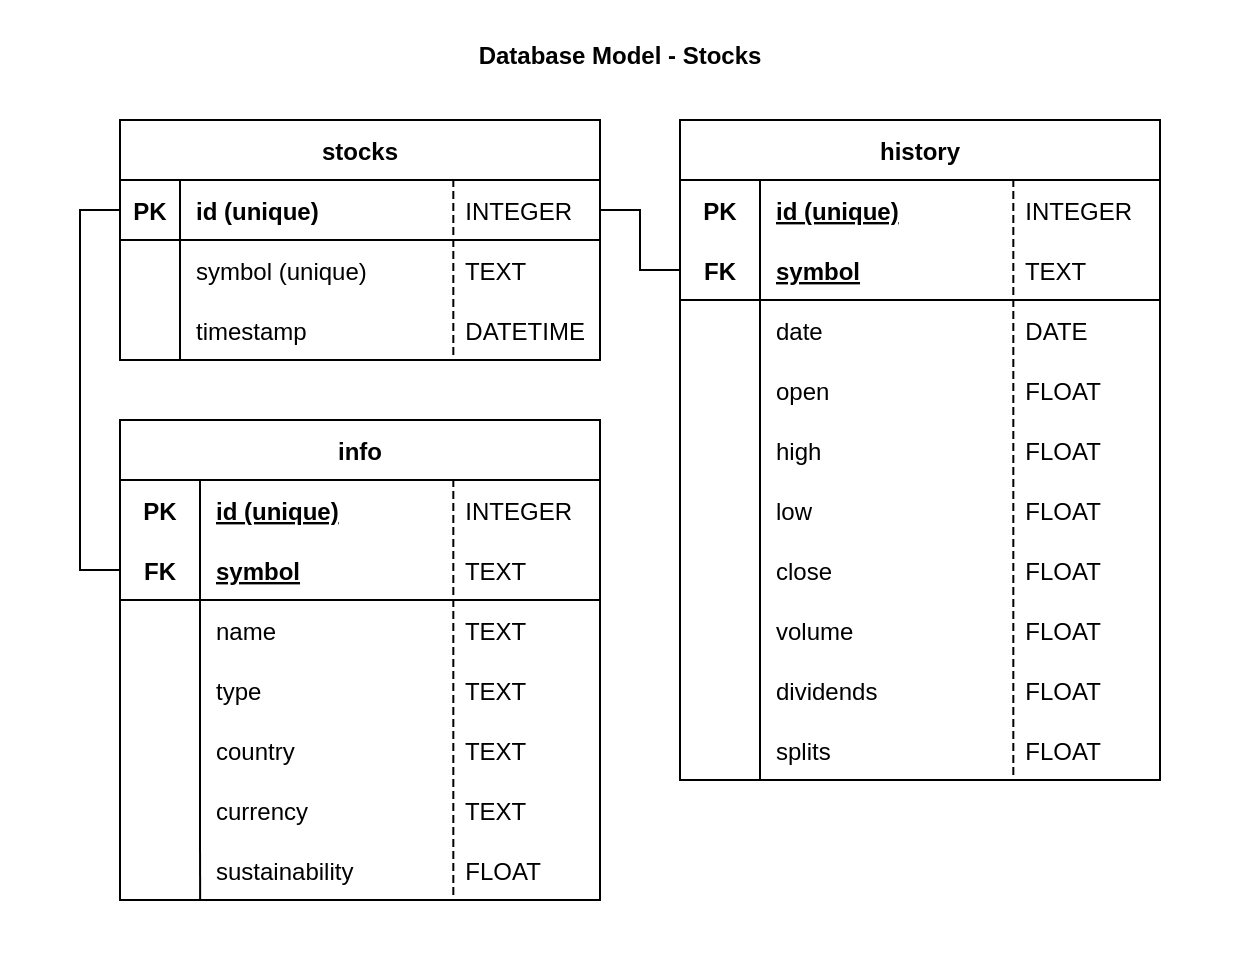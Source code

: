 <mxfile version="20.2.7" type="device"><diagram name="Page-1" id="2ca16b54-16f6-2749-3443-fa8db7711227"><mxGraphModel dx="902" dy="1035" grid="1" gridSize="10" guides="1" tooltips="1" connect="1" arrows="1" fold="1" page="1" pageScale="1" pageWidth="1100" pageHeight="850" background="none" math="0" shadow="0"><root><mxCell id="0"/><mxCell id="1" parent="0"/><mxCell id="oxZOKNevLiVdZAd4e6vF-1" value="&lt;br&gt;Database Model - Stocks" style="rounded=0;whiteSpace=wrap;html=1;verticalAlign=top;fontStyle=1;strokeWidth=0;strokeColor=none;" parent="1" vertex="1"><mxGeometry x="50" width="620" height="480" as="geometry"/></mxCell><mxCell id="cSZ2dbXi6TqptSSzIAJE-77" value="" style="group" parent="1" vertex="1" connectable="0"><mxGeometry x="110" y="60" width="240" height="390" as="geometry"/></mxCell><mxCell id="3Ti9uLNWOgjuIZVz-vYX-1" value="stocks" style="shape=table;startSize=30;container=1;collapsible=1;childLayout=tableLayout;fixedRows=1;rowLines=0;fontStyle=1;align=center;resizeLast=1;" parent="cSZ2dbXi6TqptSSzIAJE-77" vertex="1"><mxGeometry width="240" height="120" as="geometry"/></mxCell><mxCell id="3Ti9uLNWOgjuIZVz-vYX-2" value="" style="shape=tableRow;horizontal=0;startSize=0;swimlaneHead=0;swimlaneBody=0;fillColor=none;collapsible=0;dropTarget=0;points=[[0,0.5],[1,0.5]];portConstraint=eastwest;top=0;left=0;right=0;bottom=1;" parent="3Ti9uLNWOgjuIZVz-vYX-1" vertex="1"><mxGeometry y="30" width="240" height="30" as="geometry"/></mxCell><mxCell id="3Ti9uLNWOgjuIZVz-vYX-3" value="PK" style="shape=partialRectangle;connectable=0;fillColor=none;top=0;left=0;bottom=0;right=0;fontStyle=1;overflow=hidden;" parent="3Ti9uLNWOgjuIZVz-vYX-2" vertex="1"><mxGeometry width="30" height="30" as="geometry"><mxRectangle width="30" height="30" as="alternateBounds"/></mxGeometry></mxCell><mxCell id="3Ti9uLNWOgjuIZVz-vYX-4" value="id (unique)" style="shape=partialRectangle;connectable=0;fillColor=none;top=0;left=0;bottom=0;right=0;align=left;spacingLeft=6;fontStyle=1;overflow=hidden;" parent="3Ti9uLNWOgjuIZVz-vYX-2" vertex="1"><mxGeometry x="30" width="210" height="30" as="geometry"><mxRectangle width="210" height="30" as="alternateBounds"/></mxGeometry></mxCell><mxCell id="3Ti9uLNWOgjuIZVz-vYX-5" value="" style="shape=tableRow;horizontal=0;startSize=0;swimlaneHead=0;swimlaneBody=0;fillColor=none;collapsible=0;dropTarget=0;points=[[0,0.5],[1,0.5]];portConstraint=eastwest;top=0;left=0;right=0;bottom=0;" parent="3Ti9uLNWOgjuIZVz-vYX-1" vertex="1"><mxGeometry y="60" width="240" height="30" as="geometry"/></mxCell><mxCell id="3Ti9uLNWOgjuIZVz-vYX-6" value="" style="shape=partialRectangle;connectable=0;fillColor=none;top=0;left=0;bottom=0;right=0;editable=1;overflow=hidden;" parent="3Ti9uLNWOgjuIZVz-vYX-5" vertex="1"><mxGeometry width="30" height="30" as="geometry"><mxRectangle width="30" height="30" as="alternateBounds"/></mxGeometry></mxCell><mxCell id="3Ti9uLNWOgjuIZVz-vYX-7" value="symbol (unique)" style="shape=partialRectangle;connectable=0;fillColor=none;top=0;left=0;bottom=0;right=0;align=left;spacingLeft=6;overflow=hidden;" parent="3Ti9uLNWOgjuIZVz-vYX-5" vertex="1"><mxGeometry x="30" width="210" height="30" as="geometry"><mxRectangle width="210" height="30" as="alternateBounds"/></mxGeometry></mxCell><mxCell id="3Ti9uLNWOgjuIZVz-vYX-8" value="" style="shape=tableRow;horizontal=0;startSize=0;swimlaneHead=0;swimlaneBody=0;fillColor=none;collapsible=0;dropTarget=0;points=[[0,0.5],[1,0.5]];portConstraint=eastwest;top=0;left=0;right=0;bottom=0;" parent="3Ti9uLNWOgjuIZVz-vYX-1" vertex="1"><mxGeometry y="90" width="240" height="30" as="geometry"/></mxCell><mxCell id="3Ti9uLNWOgjuIZVz-vYX-9" value="" style="shape=partialRectangle;connectable=0;fillColor=none;top=0;left=0;bottom=0;right=0;editable=1;overflow=hidden;" parent="3Ti9uLNWOgjuIZVz-vYX-8" vertex="1"><mxGeometry width="30" height="30" as="geometry"><mxRectangle width="30" height="30" as="alternateBounds"/></mxGeometry></mxCell><mxCell id="3Ti9uLNWOgjuIZVz-vYX-10" value="timestamp" style="shape=partialRectangle;connectable=0;fillColor=none;top=0;left=0;bottom=0;right=0;align=left;spacingLeft=6;overflow=hidden;" parent="3Ti9uLNWOgjuIZVz-vYX-8" vertex="1"><mxGeometry x="30" width="210" height="30" as="geometry"><mxRectangle width="210" height="30" as="alternateBounds"/></mxGeometry></mxCell><mxCell id="cSZ2dbXi6TqptSSzIAJE-1" value="  INTEGER" style="shape=partialRectangle;fillColor=none;align=left;verticalAlign=middle;strokeColor=none;spacingLeft=34;rotatable=0;points=[[0,0.5],[1,0.5]];portConstraint=eastwest;dropTarget=0;" parent="cSZ2dbXi6TqptSSzIAJE-77" vertex="1"><mxGeometry x="130" y="30" width="110" height="30" as="geometry"/></mxCell><mxCell id="cSZ2dbXi6TqptSSzIAJE-2" value="" style="shape=partialRectangle;top=0;left=0;bottom=0;fillColor=none;stokeWidth=1;dashed=1;align=left;verticalAlign=middle;spacingLeft=4;spacingRight=4;overflow=hidden;rotatable=0;points=[];portConstraint=eastwest;part=1;" parent="cSZ2dbXi6TqptSSzIAJE-1" vertex="1" connectable="0"><mxGeometry width="36.667" height="30" as="geometry"/></mxCell><mxCell id="cSZ2dbXi6TqptSSzIAJE-3" value="  TEXT" style="shape=partialRectangle;fillColor=none;align=left;verticalAlign=middle;strokeColor=none;spacingLeft=34;rotatable=0;points=[[0,0.5],[1,0.5]];portConstraint=eastwest;dropTarget=0;" parent="cSZ2dbXi6TqptSSzIAJE-77" vertex="1"><mxGeometry x="130" y="60" width="110" height="30" as="geometry"/></mxCell><mxCell id="cSZ2dbXi6TqptSSzIAJE-4" value="" style="shape=partialRectangle;top=0;left=0;bottom=0;fillColor=none;stokeWidth=1;dashed=1;align=left;verticalAlign=middle;spacingLeft=4;spacingRight=4;overflow=hidden;rotatable=0;points=[];portConstraint=eastwest;part=1;" parent="cSZ2dbXi6TqptSSzIAJE-3" vertex="1" connectable="0"><mxGeometry width="36.667" height="30" as="geometry"/></mxCell><mxCell id="cSZ2dbXi6TqptSSzIAJE-5" value="  DATETIME" style="shape=partialRectangle;fillColor=none;align=left;verticalAlign=middle;strokeColor=none;spacingLeft=34;rotatable=0;points=[[0,0.5],[1,0.5]];portConstraint=eastwest;dropTarget=0;" parent="cSZ2dbXi6TqptSSzIAJE-77" vertex="1"><mxGeometry x="130" y="90" width="110" height="30" as="geometry"/></mxCell><mxCell id="cSZ2dbXi6TqptSSzIAJE-6" value="" style="shape=partialRectangle;top=0;left=0;bottom=0;fillColor=none;stokeWidth=1;dashed=1;align=left;verticalAlign=middle;spacingLeft=4;spacingRight=4;overflow=hidden;rotatable=0;points=[];portConstraint=eastwest;part=1;" parent="cSZ2dbXi6TqptSSzIAJE-5" vertex="1" connectable="0"><mxGeometry width="36.667" height="30" as="geometry"/></mxCell><mxCell id="cSZ2dbXi6TqptSSzIAJE-76" value="" style="group" parent="cSZ2dbXi6TqptSSzIAJE-77" vertex="1" connectable="0"><mxGeometry y="150" width="240" height="240" as="geometry"/></mxCell><mxCell id="3Ti9uLNWOgjuIZVz-vYX-15" value="info" style="shape=table;startSize=30;container=1;collapsible=1;childLayout=tableLayout;fixedRows=1;rowLines=0;fontStyle=1;align=center;resizeLast=1;" parent="cSZ2dbXi6TqptSSzIAJE-76" vertex="1"><mxGeometry width="240" height="240" as="geometry"/></mxCell><mxCell id="3Ti9uLNWOgjuIZVz-vYX-16" value="" style="shape=tableRow;horizontal=0;startSize=0;swimlaneHead=0;swimlaneBody=0;fillColor=none;collapsible=0;dropTarget=0;points=[[0,0.5],[1,0.5]];portConstraint=eastwest;top=0;left=0;right=0;bottom=0;" parent="3Ti9uLNWOgjuIZVz-vYX-15" vertex="1"><mxGeometry y="30" width="240" height="30" as="geometry"/></mxCell><mxCell id="3Ti9uLNWOgjuIZVz-vYX-17" value="PK" style="shape=partialRectangle;connectable=0;fillColor=none;top=0;left=0;bottom=0;right=0;fontStyle=1;overflow=hidden;" parent="3Ti9uLNWOgjuIZVz-vYX-16" vertex="1"><mxGeometry width="40" height="30" as="geometry"><mxRectangle width="40" height="30" as="alternateBounds"/></mxGeometry></mxCell><mxCell id="3Ti9uLNWOgjuIZVz-vYX-18" value="id (unique)" style="shape=partialRectangle;connectable=0;fillColor=none;top=0;left=0;bottom=0;right=0;align=left;spacingLeft=6;fontStyle=5;overflow=hidden;" parent="3Ti9uLNWOgjuIZVz-vYX-16" vertex="1"><mxGeometry x="40" width="200" height="30" as="geometry"><mxRectangle width="200" height="30" as="alternateBounds"/></mxGeometry></mxCell><mxCell id="3Ti9uLNWOgjuIZVz-vYX-19" value="" style="shape=tableRow;horizontal=0;startSize=0;swimlaneHead=0;swimlaneBody=0;fillColor=none;collapsible=0;dropTarget=0;points=[[0,0.5],[1,0.5]];portConstraint=eastwest;top=0;left=0;right=0;bottom=1;" parent="3Ti9uLNWOgjuIZVz-vYX-15" vertex="1"><mxGeometry y="60" width="240" height="30" as="geometry"/></mxCell><mxCell id="3Ti9uLNWOgjuIZVz-vYX-20" value="FK" style="shape=partialRectangle;connectable=0;fillColor=none;top=0;left=0;bottom=0;right=0;fontStyle=1;overflow=hidden;" parent="3Ti9uLNWOgjuIZVz-vYX-19" vertex="1"><mxGeometry width="40" height="30" as="geometry"><mxRectangle width="40" height="30" as="alternateBounds"/></mxGeometry></mxCell><mxCell id="3Ti9uLNWOgjuIZVz-vYX-21" value="symbol" style="shape=partialRectangle;connectable=0;fillColor=none;top=0;left=0;bottom=0;right=0;align=left;spacingLeft=6;fontStyle=5;overflow=hidden;" parent="3Ti9uLNWOgjuIZVz-vYX-19" vertex="1"><mxGeometry x="40" width="200" height="30" as="geometry"><mxRectangle width="200" height="30" as="alternateBounds"/></mxGeometry></mxCell><mxCell id="3Ti9uLNWOgjuIZVz-vYX-22" value="" style="shape=tableRow;horizontal=0;startSize=0;swimlaneHead=0;swimlaneBody=0;fillColor=none;collapsible=0;dropTarget=0;points=[[0,0.5],[1,0.5]];portConstraint=eastwest;top=0;left=0;right=0;bottom=0;" parent="3Ti9uLNWOgjuIZVz-vYX-15" vertex="1"><mxGeometry y="90" width="240" height="30" as="geometry"/></mxCell><mxCell id="3Ti9uLNWOgjuIZVz-vYX-23" value="" style="shape=partialRectangle;connectable=0;fillColor=none;top=0;left=0;bottom=0;right=0;editable=1;overflow=hidden;" parent="3Ti9uLNWOgjuIZVz-vYX-22" vertex="1"><mxGeometry width="40" height="30" as="geometry"><mxRectangle width="40" height="30" as="alternateBounds"/></mxGeometry></mxCell><mxCell id="3Ti9uLNWOgjuIZVz-vYX-24" value="name" style="shape=partialRectangle;connectable=0;fillColor=none;top=0;left=0;bottom=0;right=0;align=left;spacingLeft=6;overflow=hidden;" parent="3Ti9uLNWOgjuIZVz-vYX-22" vertex="1"><mxGeometry x="40" width="200" height="30" as="geometry"><mxRectangle width="200" height="30" as="alternateBounds"/></mxGeometry></mxCell><mxCell id="cSZ2dbXi6TqptSSzIAJE-9" value="" style="shape=tableRow;horizontal=0;startSize=0;swimlaneHead=0;swimlaneBody=0;fillColor=none;collapsible=0;dropTarget=0;points=[[0,0.5],[1,0.5]];portConstraint=eastwest;top=0;left=0;right=0;bottom=0;" parent="3Ti9uLNWOgjuIZVz-vYX-15" vertex="1"><mxGeometry y="120" width="240" height="30" as="geometry"/></mxCell><mxCell id="cSZ2dbXi6TqptSSzIAJE-10" value="" style="shape=partialRectangle;connectable=0;fillColor=none;top=0;left=0;bottom=0;right=0;editable=1;overflow=hidden;" parent="cSZ2dbXi6TqptSSzIAJE-9" vertex="1"><mxGeometry width="40" height="30" as="geometry"><mxRectangle width="40" height="30" as="alternateBounds"/></mxGeometry></mxCell><mxCell id="cSZ2dbXi6TqptSSzIAJE-11" value="type" style="shape=partialRectangle;connectable=0;fillColor=none;top=0;left=0;bottom=0;right=0;align=left;spacingLeft=6;overflow=hidden;" parent="cSZ2dbXi6TqptSSzIAJE-9" vertex="1"><mxGeometry x="40" width="200" height="30" as="geometry"><mxRectangle width="200" height="30" as="alternateBounds"/></mxGeometry></mxCell><mxCell id="cSZ2dbXi6TqptSSzIAJE-12" value="" style="shape=tableRow;horizontal=0;startSize=0;swimlaneHead=0;swimlaneBody=0;fillColor=none;collapsible=0;dropTarget=0;points=[[0,0.5],[1,0.5]];portConstraint=eastwest;top=0;left=0;right=0;bottom=0;" parent="3Ti9uLNWOgjuIZVz-vYX-15" vertex="1"><mxGeometry y="150" width="240" height="30" as="geometry"/></mxCell><mxCell id="cSZ2dbXi6TqptSSzIAJE-13" value="" style="shape=partialRectangle;connectable=0;fillColor=none;top=0;left=0;bottom=0;right=0;editable=1;overflow=hidden;" parent="cSZ2dbXi6TqptSSzIAJE-12" vertex="1"><mxGeometry width="40" height="30" as="geometry"><mxRectangle width="40" height="30" as="alternateBounds"/></mxGeometry></mxCell><mxCell id="cSZ2dbXi6TqptSSzIAJE-14" value="country" style="shape=partialRectangle;connectable=0;fillColor=none;top=0;left=0;bottom=0;right=0;align=left;spacingLeft=6;overflow=hidden;" parent="cSZ2dbXi6TqptSSzIAJE-12" vertex="1"><mxGeometry x="40" width="200" height="30" as="geometry"><mxRectangle width="200" height="30" as="alternateBounds"/></mxGeometry></mxCell><mxCell id="cSZ2dbXi6TqptSSzIAJE-15" value="" style="shape=tableRow;horizontal=0;startSize=0;swimlaneHead=0;swimlaneBody=0;fillColor=none;collapsible=0;dropTarget=0;points=[[0,0.5],[1,0.5]];portConstraint=eastwest;top=0;left=0;right=0;bottom=0;" parent="3Ti9uLNWOgjuIZVz-vYX-15" vertex="1"><mxGeometry y="180" width="240" height="30" as="geometry"/></mxCell><mxCell id="cSZ2dbXi6TqptSSzIAJE-16" value="" style="shape=partialRectangle;connectable=0;fillColor=none;top=0;left=0;bottom=0;right=0;editable=1;overflow=hidden;" parent="cSZ2dbXi6TqptSSzIAJE-15" vertex="1"><mxGeometry width="40" height="30" as="geometry"><mxRectangle width="40" height="30" as="alternateBounds"/></mxGeometry></mxCell><mxCell id="cSZ2dbXi6TqptSSzIAJE-17" value="currency" style="shape=partialRectangle;connectable=0;fillColor=none;top=0;left=0;bottom=0;right=0;align=left;spacingLeft=6;overflow=hidden;" parent="cSZ2dbXi6TqptSSzIAJE-15" vertex="1"><mxGeometry x="40" width="200" height="30" as="geometry"><mxRectangle width="200" height="30" as="alternateBounds"/></mxGeometry></mxCell><mxCell id="cSZ2dbXi6TqptSSzIAJE-42" value="  INTEGER" style="shape=partialRectangle;fillColor=none;align=left;verticalAlign=middle;strokeColor=none;spacingLeft=34;rotatable=0;points=[[0,0.5],[1,0.5]];portConstraint=eastwest;dropTarget=0;" parent="cSZ2dbXi6TqptSSzIAJE-76" vertex="1"><mxGeometry x="130" y="30" width="110" height="30" as="geometry"/></mxCell><mxCell id="cSZ2dbXi6TqptSSzIAJE-43" value="" style="shape=partialRectangle;top=0;left=0;bottom=0;fillColor=none;stokeWidth=1;dashed=1;align=left;verticalAlign=middle;spacingLeft=4;spacingRight=4;overflow=hidden;rotatable=0;points=[];portConstraint=eastwest;part=1;" parent="cSZ2dbXi6TqptSSzIAJE-42" vertex="1" connectable="0"><mxGeometry width="36.667" height="30" as="geometry"/></mxCell><mxCell id="cSZ2dbXi6TqptSSzIAJE-44" value="  TEXT" style="shape=partialRectangle;fillColor=none;align=left;verticalAlign=middle;strokeColor=none;spacingLeft=34;rotatable=0;points=[[0,0.5],[1,0.5]];portConstraint=eastwest;dropTarget=0;" parent="cSZ2dbXi6TqptSSzIAJE-76" vertex="1"><mxGeometry x="130" y="60" width="110" height="30" as="geometry"/></mxCell><mxCell id="cSZ2dbXi6TqptSSzIAJE-45" value="" style="shape=partialRectangle;top=0;left=0;bottom=0;fillColor=none;stokeWidth=1;dashed=1;align=left;verticalAlign=middle;spacingLeft=4;spacingRight=4;overflow=hidden;rotatable=0;points=[];portConstraint=eastwest;part=1;" parent="cSZ2dbXi6TqptSSzIAJE-44" vertex="1" connectable="0"><mxGeometry width="36.667" height="30" as="geometry"/></mxCell><mxCell id="cSZ2dbXi6TqptSSzIAJE-46" value="  TEXT" style="shape=partialRectangle;fillColor=none;align=left;verticalAlign=middle;strokeColor=none;spacingLeft=34;rotatable=0;points=[[0,0.5],[1,0.5]];portConstraint=eastwest;dropTarget=0;" parent="cSZ2dbXi6TqptSSzIAJE-76" vertex="1"><mxGeometry x="130" y="90" width="110" height="30" as="geometry"/></mxCell><mxCell id="cSZ2dbXi6TqptSSzIAJE-47" value="" style="shape=partialRectangle;top=0;left=0;bottom=0;fillColor=none;stokeWidth=1;dashed=1;align=left;verticalAlign=middle;spacingLeft=4;spacingRight=4;overflow=hidden;rotatable=0;points=[];portConstraint=eastwest;part=1;" parent="cSZ2dbXi6TqptSSzIAJE-46" vertex="1" connectable="0"><mxGeometry width="36.667" height="30" as="geometry"/></mxCell><mxCell id="cSZ2dbXi6TqptSSzIAJE-48" value="  TEXT" style="shape=partialRectangle;fillColor=none;align=left;verticalAlign=middle;strokeColor=none;spacingLeft=34;rotatable=0;points=[[0,0.5],[1,0.5]];portConstraint=eastwest;dropTarget=0;" parent="cSZ2dbXi6TqptSSzIAJE-76" vertex="1"><mxGeometry x="130" y="120" width="110" height="30" as="geometry"/></mxCell><mxCell id="cSZ2dbXi6TqptSSzIAJE-49" value="" style="shape=partialRectangle;top=0;left=0;bottom=0;fillColor=none;stokeWidth=1;dashed=1;align=left;verticalAlign=middle;spacingLeft=4;spacingRight=4;overflow=hidden;rotatable=0;points=[];portConstraint=eastwest;part=1;" parent="cSZ2dbXi6TqptSSzIAJE-48" vertex="1" connectable="0"><mxGeometry width="36.667" height="30" as="geometry"/></mxCell><mxCell id="cSZ2dbXi6TqptSSzIAJE-50" value="  TEXT" style="shape=partialRectangle;fillColor=none;align=left;verticalAlign=middle;strokeColor=none;spacingLeft=34;rotatable=0;points=[[0,0.5],[1,0.5]];portConstraint=eastwest;dropTarget=0;" parent="cSZ2dbXi6TqptSSzIAJE-76" vertex="1"><mxGeometry x="130" y="150" width="110" height="30" as="geometry"/></mxCell><mxCell id="cSZ2dbXi6TqptSSzIAJE-51" value="" style="shape=partialRectangle;top=0;left=0;bottom=0;fillColor=none;stokeWidth=1;dashed=1;align=left;verticalAlign=middle;spacingLeft=4;spacingRight=4;overflow=hidden;rotatable=0;points=[];portConstraint=eastwest;part=1;" parent="cSZ2dbXi6TqptSSzIAJE-50" vertex="1" connectable="0"><mxGeometry width="36.667" height="30" as="geometry"/></mxCell><mxCell id="cSZ2dbXi6TqptSSzIAJE-52" value="  TEXT" style="shape=partialRectangle;fillColor=none;align=left;verticalAlign=middle;strokeColor=none;spacingLeft=34;rotatable=0;points=[[0,0.5],[1,0.5]];portConstraint=eastwest;dropTarget=0;" parent="cSZ2dbXi6TqptSSzIAJE-76" vertex="1"><mxGeometry x="130" y="180" width="110" height="30" as="geometry"/></mxCell><mxCell id="cSZ2dbXi6TqptSSzIAJE-53" value="" style="shape=partialRectangle;top=0;left=0;bottom=0;fillColor=none;stokeWidth=1;dashed=1;align=left;verticalAlign=middle;spacingLeft=4;spacingRight=4;overflow=hidden;rotatable=0;points=[];portConstraint=eastwest;part=1;" parent="cSZ2dbXi6TqptSSzIAJE-52" vertex="1" connectable="0"><mxGeometry width="36.667" height="30" as="geometry"/></mxCell><mxCell id="RO1_7wk0z6awu5oo7NKA-19" value="" style="shape=tableRow;horizontal=0;startSize=0;swimlaneHead=0;swimlaneBody=0;fillColor=none;collapsible=0;dropTarget=0;points=[[0,0.5],[1,0.5]];portConstraint=eastwest;top=0;left=0;right=0;bottom=0;" parent="cSZ2dbXi6TqptSSzIAJE-77" vertex="1"><mxGeometry y="360" width="240" height="30" as="geometry"/></mxCell><mxCell id="RO1_7wk0z6awu5oo7NKA-20" value="" style="shape=partialRectangle;connectable=0;fillColor=none;top=0;left=0;bottom=0;right=0;editable=1;overflow=hidden;" parent="RO1_7wk0z6awu5oo7NKA-19" vertex="1"><mxGeometry width="40" height="30" as="geometry"><mxRectangle width="40" height="30" as="alternateBounds"/></mxGeometry></mxCell><mxCell id="RO1_7wk0z6awu5oo7NKA-21" value="sustainability" style="shape=partialRectangle;connectable=0;fillColor=none;top=0;left=0;bottom=0;right=0;align=left;spacingLeft=6;overflow=hidden;" parent="RO1_7wk0z6awu5oo7NKA-19" vertex="1"><mxGeometry x="40" width="200" height="30" as="geometry"><mxRectangle width="200" height="30" as="alternateBounds"/></mxGeometry></mxCell><mxCell id="RO1_7wk0z6awu5oo7NKA-22" value="  FLOAT" style="shape=partialRectangle;fillColor=none;align=left;verticalAlign=middle;strokeColor=none;spacingLeft=34;rotatable=0;points=[[0,0.5],[1,0.5]];portConstraint=eastwest;dropTarget=0;" parent="cSZ2dbXi6TqptSSzIAJE-77" vertex="1"><mxGeometry x="130" y="360" width="110" height="30" as="geometry"/></mxCell><mxCell id="RO1_7wk0z6awu5oo7NKA-23" value="" style="shape=partialRectangle;top=0;left=0;bottom=0;fillColor=none;stokeWidth=1;dashed=1;align=left;verticalAlign=middle;spacingLeft=4;spacingRight=4;overflow=hidden;rotatable=0;points=[];portConstraint=eastwest;part=1;" parent="RO1_7wk0z6awu5oo7NKA-22" vertex="1" connectable="0"><mxGeometry width="36.667" height="30" as="geometry"/></mxCell><mxCell id="RO1_7wk0z6awu5oo7NKA-24" value="" style="endArrow=none;html=1;rounded=0;exitX=0.167;exitY=1.005;exitDx=0;exitDy=0;exitPerimeter=0;" parent="cSZ2dbXi6TqptSSzIAJE-77" source="RO1_7wk0z6awu5oo7NKA-19" edge="1"><mxGeometry width="50" height="50" relative="1" as="geometry"><mxPoint x="210" y="340" as="sourcePoint"/><mxPoint x="40" y="360" as="targetPoint"/></mxGeometry></mxCell><mxCell id="cSZ2dbXi6TqptSSzIAJE-82" style="edgeStyle=orthogonalEdgeStyle;rounded=0;orthogonalLoop=1;jettySize=auto;html=1;exitX=0;exitY=0.5;exitDx=0;exitDy=0;entryX=0;entryY=0.5;entryDx=0;entryDy=0;endArrow=none;endFill=0;" parent="cSZ2dbXi6TqptSSzIAJE-77" source="3Ti9uLNWOgjuIZVz-vYX-2" target="3Ti9uLNWOgjuIZVz-vYX-19" edge="1"><mxGeometry relative="1" as="geometry"/></mxCell><mxCell id="cSZ2dbXi6TqptSSzIAJE-78" value="" style="group" parent="1" vertex="1" connectable="0"><mxGeometry x="390" y="60" width="240" height="330" as="geometry"/></mxCell><mxCell id="3Ti9uLNWOgjuIZVz-vYX-31" value="history" style="shape=table;startSize=30;container=1;collapsible=1;childLayout=tableLayout;fixedRows=1;rowLines=0;fontStyle=1;align=center;resizeLast=1;" parent="cSZ2dbXi6TqptSSzIAJE-78" vertex="1"><mxGeometry width="240" height="330" as="geometry"/></mxCell><mxCell id="3Ti9uLNWOgjuIZVz-vYX-32" value="" style="shape=tableRow;horizontal=0;startSize=0;swimlaneHead=0;swimlaneBody=0;fillColor=none;collapsible=0;dropTarget=0;points=[[0,0.5],[1,0.5]];portConstraint=eastwest;top=0;left=0;right=0;bottom=0;" parent="3Ti9uLNWOgjuIZVz-vYX-31" vertex="1"><mxGeometry y="30" width="240" height="30" as="geometry"/></mxCell><mxCell id="3Ti9uLNWOgjuIZVz-vYX-33" value="PK" style="shape=partialRectangle;connectable=0;fillColor=none;top=0;left=0;bottom=0;right=0;fontStyle=1;overflow=hidden;" parent="3Ti9uLNWOgjuIZVz-vYX-32" vertex="1"><mxGeometry width="40" height="30" as="geometry"><mxRectangle width="40" height="30" as="alternateBounds"/></mxGeometry></mxCell><mxCell id="3Ti9uLNWOgjuIZVz-vYX-34" value="id (unique)" style="shape=partialRectangle;connectable=0;fillColor=none;top=0;left=0;bottom=0;right=0;align=left;spacingLeft=6;fontStyle=5;overflow=hidden;" parent="3Ti9uLNWOgjuIZVz-vYX-32" vertex="1"><mxGeometry x="40" width="200" height="30" as="geometry"><mxRectangle width="200" height="30" as="alternateBounds"/></mxGeometry></mxCell><mxCell id="3Ti9uLNWOgjuIZVz-vYX-35" value="" style="shape=tableRow;horizontal=0;startSize=0;swimlaneHead=0;swimlaneBody=0;fillColor=none;collapsible=0;dropTarget=0;points=[[0,0.5],[1,0.5]];portConstraint=eastwest;top=0;left=0;right=0;bottom=1;" parent="3Ti9uLNWOgjuIZVz-vYX-31" vertex="1"><mxGeometry y="60" width="240" height="30" as="geometry"/></mxCell><mxCell id="3Ti9uLNWOgjuIZVz-vYX-36" value="FK" style="shape=partialRectangle;connectable=0;fillColor=none;top=0;left=0;bottom=0;right=0;fontStyle=1;overflow=hidden;" parent="3Ti9uLNWOgjuIZVz-vYX-35" vertex="1"><mxGeometry width="40" height="30" as="geometry"><mxRectangle width="40" height="30" as="alternateBounds"/></mxGeometry></mxCell><mxCell id="3Ti9uLNWOgjuIZVz-vYX-37" value="symbol" style="shape=partialRectangle;connectable=0;fillColor=none;top=0;left=0;bottom=0;right=0;align=left;spacingLeft=6;fontStyle=5;overflow=hidden;" parent="3Ti9uLNWOgjuIZVz-vYX-35" vertex="1"><mxGeometry x="40" width="200" height="30" as="geometry"><mxRectangle width="200" height="30" as="alternateBounds"/></mxGeometry></mxCell><mxCell id="3Ti9uLNWOgjuIZVz-vYX-38" value="" style="shape=tableRow;horizontal=0;startSize=0;swimlaneHead=0;swimlaneBody=0;fillColor=none;collapsible=0;dropTarget=0;points=[[0,0.5],[1,0.5]];portConstraint=eastwest;top=0;left=0;right=0;bottom=0;" parent="3Ti9uLNWOgjuIZVz-vYX-31" vertex="1"><mxGeometry y="90" width="240" height="30" as="geometry"/></mxCell><mxCell id="3Ti9uLNWOgjuIZVz-vYX-39" value="" style="shape=partialRectangle;connectable=0;fillColor=none;top=0;left=0;bottom=0;right=0;editable=1;overflow=hidden;" parent="3Ti9uLNWOgjuIZVz-vYX-38" vertex="1"><mxGeometry width="40" height="30" as="geometry"><mxRectangle width="40" height="30" as="alternateBounds"/></mxGeometry></mxCell><mxCell id="3Ti9uLNWOgjuIZVz-vYX-40" value="date" style="shape=partialRectangle;connectable=0;fillColor=none;top=0;left=0;bottom=0;right=0;align=left;spacingLeft=6;overflow=hidden;" parent="3Ti9uLNWOgjuIZVz-vYX-38" vertex="1"><mxGeometry x="40" width="200" height="30" as="geometry"><mxRectangle width="200" height="30" as="alternateBounds"/></mxGeometry></mxCell><mxCell id="cSZ2dbXi6TqptSSzIAJE-18" value="" style="shape=tableRow;horizontal=0;startSize=0;swimlaneHead=0;swimlaneBody=0;fillColor=none;collapsible=0;dropTarget=0;points=[[0,0.5],[1,0.5]];portConstraint=eastwest;top=0;left=0;right=0;bottom=0;" parent="3Ti9uLNWOgjuIZVz-vYX-31" vertex="1"><mxGeometry y="120" width="240" height="30" as="geometry"/></mxCell><mxCell id="cSZ2dbXi6TqptSSzIAJE-19" value="" style="shape=partialRectangle;connectable=0;fillColor=none;top=0;left=0;bottom=0;right=0;editable=1;overflow=hidden;" parent="cSZ2dbXi6TqptSSzIAJE-18" vertex="1"><mxGeometry width="40" height="30" as="geometry"><mxRectangle width="40" height="30" as="alternateBounds"/></mxGeometry></mxCell><mxCell id="cSZ2dbXi6TqptSSzIAJE-20" value="open" style="shape=partialRectangle;connectable=0;fillColor=none;top=0;left=0;bottom=0;right=0;align=left;spacingLeft=6;overflow=hidden;" parent="cSZ2dbXi6TqptSSzIAJE-18" vertex="1"><mxGeometry x="40" width="200" height="30" as="geometry"><mxRectangle width="200" height="30" as="alternateBounds"/></mxGeometry></mxCell><mxCell id="cSZ2dbXi6TqptSSzIAJE-21" value="" style="shape=tableRow;horizontal=0;startSize=0;swimlaneHead=0;swimlaneBody=0;fillColor=none;collapsible=0;dropTarget=0;points=[[0,0.5],[1,0.5]];portConstraint=eastwest;top=0;left=0;right=0;bottom=0;" parent="3Ti9uLNWOgjuIZVz-vYX-31" vertex="1"><mxGeometry y="150" width="240" height="30" as="geometry"/></mxCell><mxCell id="cSZ2dbXi6TqptSSzIAJE-22" value="" style="shape=partialRectangle;connectable=0;fillColor=none;top=0;left=0;bottom=0;right=0;editable=1;overflow=hidden;" parent="cSZ2dbXi6TqptSSzIAJE-21" vertex="1"><mxGeometry width="40" height="30" as="geometry"><mxRectangle width="40" height="30" as="alternateBounds"/></mxGeometry></mxCell><mxCell id="cSZ2dbXi6TqptSSzIAJE-23" value="high" style="shape=partialRectangle;connectable=0;fillColor=none;top=0;left=0;bottom=0;right=0;align=left;spacingLeft=6;overflow=hidden;" parent="cSZ2dbXi6TqptSSzIAJE-21" vertex="1"><mxGeometry x="40" width="200" height="30" as="geometry"><mxRectangle width="200" height="30" as="alternateBounds"/></mxGeometry></mxCell><mxCell id="cSZ2dbXi6TqptSSzIAJE-24" value="" style="shape=tableRow;horizontal=0;startSize=0;swimlaneHead=0;swimlaneBody=0;fillColor=none;collapsible=0;dropTarget=0;points=[[0,0.5],[1,0.5]];portConstraint=eastwest;top=0;left=0;right=0;bottom=0;" parent="3Ti9uLNWOgjuIZVz-vYX-31" vertex="1"><mxGeometry y="180" width="240" height="30" as="geometry"/></mxCell><mxCell id="cSZ2dbXi6TqptSSzIAJE-25" value="" style="shape=partialRectangle;connectable=0;fillColor=none;top=0;left=0;bottom=0;right=0;editable=1;overflow=hidden;" parent="cSZ2dbXi6TqptSSzIAJE-24" vertex="1"><mxGeometry width="40" height="30" as="geometry"><mxRectangle width="40" height="30" as="alternateBounds"/></mxGeometry></mxCell><mxCell id="cSZ2dbXi6TqptSSzIAJE-26" value="low" style="shape=partialRectangle;connectable=0;fillColor=none;top=0;left=0;bottom=0;right=0;align=left;spacingLeft=6;overflow=hidden;" parent="cSZ2dbXi6TqptSSzIAJE-24" vertex="1"><mxGeometry x="40" width="200" height="30" as="geometry"><mxRectangle width="200" height="30" as="alternateBounds"/></mxGeometry></mxCell><mxCell id="cSZ2dbXi6TqptSSzIAJE-27" value="" style="shape=tableRow;horizontal=0;startSize=0;swimlaneHead=0;swimlaneBody=0;fillColor=none;collapsible=0;dropTarget=0;points=[[0,0.5],[1,0.5]];portConstraint=eastwest;top=0;left=0;right=0;bottom=0;" parent="3Ti9uLNWOgjuIZVz-vYX-31" vertex="1"><mxGeometry y="210" width="240" height="30" as="geometry"/></mxCell><mxCell id="cSZ2dbXi6TqptSSzIAJE-28" value="" style="shape=partialRectangle;connectable=0;fillColor=none;top=0;left=0;bottom=0;right=0;editable=1;overflow=hidden;" parent="cSZ2dbXi6TqptSSzIAJE-27" vertex="1"><mxGeometry width="40" height="30" as="geometry"><mxRectangle width="40" height="30" as="alternateBounds"/></mxGeometry></mxCell><mxCell id="cSZ2dbXi6TqptSSzIAJE-29" value="close" style="shape=partialRectangle;connectable=0;fillColor=none;top=0;left=0;bottom=0;right=0;align=left;spacingLeft=6;overflow=hidden;" parent="cSZ2dbXi6TqptSSzIAJE-27" vertex="1"><mxGeometry x="40" width="200" height="30" as="geometry"><mxRectangle width="200" height="30" as="alternateBounds"/></mxGeometry></mxCell><mxCell id="cSZ2dbXi6TqptSSzIAJE-30" value="" style="shape=tableRow;horizontal=0;startSize=0;swimlaneHead=0;swimlaneBody=0;fillColor=none;collapsible=0;dropTarget=0;points=[[0,0.5],[1,0.5]];portConstraint=eastwest;top=0;left=0;right=0;bottom=0;" parent="3Ti9uLNWOgjuIZVz-vYX-31" vertex="1"><mxGeometry y="240" width="240" height="30" as="geometry"/></mxCell><mxCell id="cSZ2dbXi6TqptSSzIAJE-31" value="" style="shape=partialRectangle;connectable=0;fillColor=none;top=0;left=0;bottom=0;right=0;editable=1;overflow=hidden;" parent="cSZ2dbXi6TqptSSzIAJE-30" vertex="1"><mxGeometry width="40" height="30" as="geometry"><mxRectangle width="40" height="30" as="alternateBounds"/></mxGeometry></mxCell><mxCell id="cSZ2dbXi6TqptSSzIAJE-32" value="volume" style="shape=partialRectangle;connectable=0;fillColor=none;top=0;left=0;bottom=0;right=0;align=left;spacingLeft=6;overflow=hidden;" parent="cSZ2dbXi6TqptSSzIAJE-30" vertex="1"><mxGeometry x="40" width="200" height="30" as="geometry"><mxRectangle width="200" height="30" as="alternateBounds"/></mxGeometry></mxCell><mxCell id="cSZ2dbXi6TqptSSzIAJE-33" value="" style="shape=tableRow;horizontal=0;startSize=0;swimlaneHead=0;swimlaneBody=0;fillColor=none;collapsible=0;dropTarget=0;points=[[0,0.5],[1,0.5]];portConstraint=eastwest;top=0;left=0;right=0;bottom=0;" parent="3Ti9uLNWOgjuIZVz-vYX-31" vertex="1"><mxGeometry y="270" width="240" height="30" as="geometry"/></mxCell><mxCell id="cSZ2dbXi6TqptSSzIAJE-34" value="" style="shape=partialRectangle;connectable=0;fillColor=none;top=0;left=0;bottom=0;right=0;editable=1;overflow=hidden;" parent="cSZ2dbXi6TqptSSzIAJE-33" vertex="1"><mxGeometry width="40" height="30" as="geometry"><mxRectangle width="40" height="30" as="alternateBounds"/></mxGeometry></mxCell><mxCell id="cSZ2dbXi6TqptSSzIAJE-35" value="dividends" style="shape=partialRectangle;connectable=0;fillColor=none;top=0;left=0;bottom=0;right=0;align=left;spacingLeft=6;overflow=hidden;" parent="cSZ2dbXi6TqptSSzIAJE-33" vertex="1"><mxGeometry x="40" width="200" height="30" as="geometry"><mxRectangle width="200" height="30" as="alternateBounds"/></mxGeometry></mxCell><mxCell id="cSZ2dbXi6TqptSSzIAJE-36" value="" style="shape=tableRow;horizontal=0;startSize=0;swimlaneHead=0;swimlaneBody=0;fillColor=none;collapsible=0;dropTarget=0;points=[[0,0.5],[1,0.5]];portConstraint=eastwest;top=0;left=0;right=0;bottom=0;" parent="3Ti9uLNWOgjuIZVz-vYX-31" vertex="1"><mxGeometry y="300" width="240" height="30" as="geometry"/></mxCell><mxCell id="cSZ2dbXi6TqptSSzIAJE-37" value="" style="shape=partialRectangle;connectable=0;fillColor=none;top=0;left=0;bottom=0;right=0;editable=1;overflow=hidden;" parent="cSZ2dbXi6TqptSSzIAJE-36" vertex="1"><mxGeometry width="40" height="30" as="geometry"><mxRectangle width="40" height="30" as="alternateBounds"/></mxGeometry></mxCell><mxCell id="cSZ2dbXi6TqptSSzIAJE-38" value="splits" style="shape=partialRectangle;connectable=0;fillColor=none;top=0;left=0;bottom=0;right=0;align=left;spacingLeft=6;overflow=hidden;" parent="cSZ2dbXi6TqptSSzIAJE-36" vertex="1"><mxGeometry x="40" width="200" height="30" as="geometry"><mxRectangle width="200" height="30" as="alternateBounds"/></mxGeometry></mxCell><mxCell id="cSZ2dbXi6TqptSSzIAJE-56" value="  INTEGER" style="shape=partialRectangle;fillColor=none;align=left;verticalAlign=middle;strokeColor=none;spacingLeft=34;rotatable=0;points=[[0,0.5],[1,0.5]];portConstraint=eastwest;dropTarget=0;" parent="cSZ2dbXi6TqptSSzIAJE-78" vertex="1"><mxGeometry x="130" y="30" width="110" height="30" as="geometry"/></mxCell><mxCell id="cSZ2dbXi6TqptSSzIAJE-57" value="" style="shape=partialRectangle;top=0;left=0;bottom=0;fillColor=none;stokeWidth=1;dashed=1;align=left;verticalAlign=middle;spacingLeft=4;spacingRight=4;overflow=hidden;rotatable=0;points=[];portConstraint=eastwest;part=1;" parent="cSZ2dbXi6TqptSSzIAJE-56" vertex="1" connectable="0"><mxGeometry width="36.667" height="30" as="geometry"/></mxCell><mxCell id="cSZ2dbXi6TqptSSzIAJE-58" value="  TEXT" style="shape=partialRectangle;fillColor=none;align=left;verticalAlign=middle;strokeColor=none;spacingLeft=34;rotatable=0;points=[[0,0.5],[1,0.5]];portConstraint=eastwest;dropTarget=0;" parent="cSZ2dbXi6TqptSSzIAJE-78" vertex="1"><mxGeometry x="130" y="60" width="110" height="30" as="geometry"/></mxCell><mxCell id="cSZ2dbXi6TqptSSzIAJE-59" value="" style="shape=partialRectangle;top=0;left=0;bottom=0;fillColor=none;stokeWidth=1;dashed=1;align=left;verticalAlign=middle;spacingLeft=4;spacingRight=4;overflow=hidden;rotatable=0;points=[];portConstraint=eastwest;part=1;" parent="cSZ2dbXi6TqptSSzIAJE-58" vertex="1" connectable="0"><mxGeometry width="36.667" height="30" as="geometry"/></mxCell><mxCell id="cSZ2dbXi6TqptSSzIAJE-60" value="  DATE" style="shape=partialRectangle;fillColor=none;align=left;verticalAlign=middle;strokeColor=none;spacingLeft=34;rotatable=0;points=[[0,0.5],[1,0.5]];portConstraint=eastwest;dropTarget=0;" parent="cSZ2dbXi6TqptSSzIAJE-78" vertex="1"><mxGeometry x="130" y="90" width="110" height="30" as="geometry"/></mxCell><mxCell id="cSZ2dbXi6TqptSSzIAJE-61" value="" style="shape=partialRectangle;top=0;left=0;bottom=0;fillColor=none;stokeWidth=1;dashed=1;align=left;verticalAlign=middle;spacingLeft=4;spacingRight=4;overflow=hidden;rotatable=0;points=[];portConstraint=eastwest;part=1;" parent="cSZ2dbXi6TqptSSzIAJE-60" vertex="1" connectable="0"><mxGeometry width="36.667" height="30" as="geometry"/></mxCell><mxCell id="cSZ2dbXi6TqptSSzIAJE-62" value="  FLOAT" style="shape=partialRectangle;fillColor=none;align=left;verticalAlign=middle;strokeColor=none;spacingLeft=34;rotatable=0;points=[[0,0.5],[1,0.5]];portConstraint=eastwest;dropTarget=0;" parent="cSZ2dbXi6TqptSSzIAJE-78" vertex="1"><mxGeometry x="130" y="120" width="110" height="30" as="geometry"/></mxCell><mxCell id="cSZ2dbXi6TqptSSzIAJE-63" value="" style="shape=partialRectangle;top=0;left=0;bottom=0;fillColor=none;stokeWidth=1;dashed=1;align=left;verticalAlign=middle;spacingLeft=4;spacingRight=4;overflow=hidden;rotatable=0;points=[];portConstraint=eastwest;part=1;" parent="cSZ2dbXi6TqptSSzIAJE-62" vertex="1" connectable="0"><mxGeometry width="36.667" height="30" as="geometry"/></mxCell><mxCell id="cSZ2dbXi6TqptSSzIAJE-64" value="  FLOAT" style="shape=partialRectangle;fillColor=none;align=left;verticalAlign=middle;strokeColor=none;spacingLeft=34;rotatable=0;points=[[0,0.5],[1,0.5]];portConstraint=eastwest;dropTarget=0;" parent="cSZ2dbXi6TqptSSzIAJE-78" vertex="1"><mxGeometry x="130" y="150" width="110" height="30" as="geometry"/></mxCell><mxCell id="cSZ2dbXi6TqptSSzIAJE-65" value="" style="shape=partialRectangle;top=0;left=0;bottom=0;fillColor=none;stokeWidth=1;dashed=1;align=left;verticalAlign=middle;spacingLeft=4;spacingRight=4;overflow=hidden;rotatable=0;points=[];portConstraint=eastwest;part=1;" parent="cSZ2dbXi6TqptSSzIAJE-64" vertex="1" connectable="0"><mxGeometry width="36.667" height="30" as="geometry"/></mxCell><mxCell id="cSZ2dbXi6TqptSSzIAJE-66" value="  FLOAT" style="shape=partialRectangle;fillColor=none;align=left;verticalAlign=middle;strokeColor=none;spacingLeft=34;rotatable=0;points=[[0,0.5],[1,0.5]];portConstraint=eastwest;dropTarget=0;" parent="cSZ2dbXi6TqptSSzIAJE-78" vertex="1"><mxGeometry x="130" y="180" width="110" height="30" as="geometry"/></mxCell><mxCell id="cSZ2dbXi6TqptSSzIAJE-67" value="" style="shape=partialRectangle;top=0;left=0;bottom=0;fillColor=none;stokeWidth=1;dashed=1;align=left;verticalAlign=middle;spacingLeft=4;spacingRight=4;overflow=hidden;rotatable=0;points=[];portConstraint=eastwest;part=1;" parent="cSZ2dbXi6TqptSSzIAJE-66" vertex="1" connectable="0"><mxGeometry width="36.667" height="30" as="geometry"/></mxCell><mxCell id="cSZ2dbXi6TqptSSzIAJE-68" value="  FLOAT" style="shape=partialRectangle;fillColor=none;align=left;verticalAlign=middle;strokeColor=none;spacingLeft=34;rotatable=0;points=[[0,0.5],[1,0.5]];portConstraint=eastwest;dropTarget=0;" parent="cSZ2dbXi6TqptSSzIAJE-78" vertex="1"><mxGeometry x="130" y="210" width="110" height="30" as="geometry"/></mxCell><mxCell id="cSZ2dbXi6TqptSSzIAJE-69" value="" style="shape=partialRectangle;top=0;left=0;bottom=0;fillColor=none;stokeWidth=1;dashed=1;align=left;verticalAlign=middle;spacingLeft=4;spacingRight=4;overflow=hidden;rotatable=0;points=[];portConstraint=eastwest;part=1;" parent="cSZ2dbXi6TqptSSzIAJE-68" vertex="1" connectable="0"><mxGeometry width="36.667" height="30" as="geometry"/></mxCell><mxCell id="cSZ2dbXi6TqptSSzIAJE-70" value="  FLOAT" style="shape=partialRectangle;fillColor=none;align=left;verticalAlign=middle;strokeColor=none;spacingLeft=34;rotatable=0;points=[[0,0.5],[1,0.5]];portConstraint=eastwest;dropTarget=0;" parent="cSZ2dbXi6TqptSSzIAJE-78" vertex="1"><mxGeometry x="130" y="240" width="110" height="30" as="geometry"/></mxCell><mxCell id="cSZ2dbXi6TqptSSzIAJE-71" value="" style="shape=partialRectangle;top=0;left=0;bottom=0;fillColor=none;stokeWidth=1;dashed=1;align=left;verticalAlign=middle;spacingLeft=4;spacingRight=4;overflow=hidden;rotatable=0;points=[];portConstraint=eastwest;part=1;" parent="cSZ2dbXi6TqptSSzIAJE-70" vertex="1" connectable="0"><mxGeometry width="36.667" height="30" as="geometry"/></mxCell><mxCell id="cSZ2dbXi6TqptSSzIAJE-72" value="  FLOAT" style="shape=partialRectangle;fillColor=none;align=left;verticalAlign=middle;strokeColor=none;spacingLeft=34;rotatable=0;points=[[0,0.5],[1,0.5]];portConstraint=eastwest;dropTarget=0;" parent="cSZ2dbXi6TqptSSzIAJE-78" vertex="1"><mxGeometry x="130" y="270" width="110" height="30" as="geometry"/></mxCell><mxCell id="cSZ2dbXi6TqptSSzIAJE-73" value="" style="shape=partialRectangle;top=0;left=0;bottom=0;fillColor=none;stokeWidth=1;dashed=1;align=left;verticalAlign=middle;spacingLeft=4;spacingRight=4;overflow=hidden;rotatable=0;points=[];portConstraint=eastwest;part=1;" parent="cSZ2dbXi6TqptSSzIAJE-72" vertex="1" connectable="0"><mxGeometry width="36.667" height="30" as="geometry"/></mxCell><mxCell id="cSZ2dbXi6TqptSSzIAJE-74" value="  FLOAT" style="shape=partialRectangle;fillColor=none;align=left;verticalAlign=middle;strokeColor=none;spacingLeft=34;rotatable=0;points=[[0,0.5],[1,0.5]];portConstraint=eastwest;dropTarget=0;" parent="cSZ2dbXi6TqptSSzIAJE-78" vertex="1"><mxGeometry x="130" y="300" width="110" height="30" as="geometry"/></mxCell><mxCell id="cSZ2dbXi6TqptSSzIAJE-75" value="" style="shape=partialRectangle;top=0;left=0;bottom=0;fillColor=none;stokeWidth=1;dashed=1;align=left;verticalAlign=middle;spacingLeft=4;spacingRight=4;overflow=hidden;rotatable=0;points=[];portConstraint=eastwest;part=1;" parent="cSZ2dbXi6TqptSSzIAJE-74" vertex="1" connectable="0"><mxGeometry width="36.667" height="30" as="geometry"/></mxCell><mxCell id="cSZ2dbXi6TqptSSzIAJE-80" style="edgeStyle=orthogonalEdgeStyle;rounded=0;orthogonalLoop=1;jettySize=auto;html=1;exitX=1;exitY=0.5;exitDx=0;exitDy=0;entryX=0;entryY=0.5;entryDx=0;entryDy=0;endArrow=none;endFill=0;" parent="1" source="cSZ2dbXi6TqptSSzIAJE-1" target="3Ti9uLNWOgjuIZVz-vYX-35" edge="1"><mxGeometry relative="1" as="geometry"/></mxCell></root></mxGraphModel></diagram></mxfile>